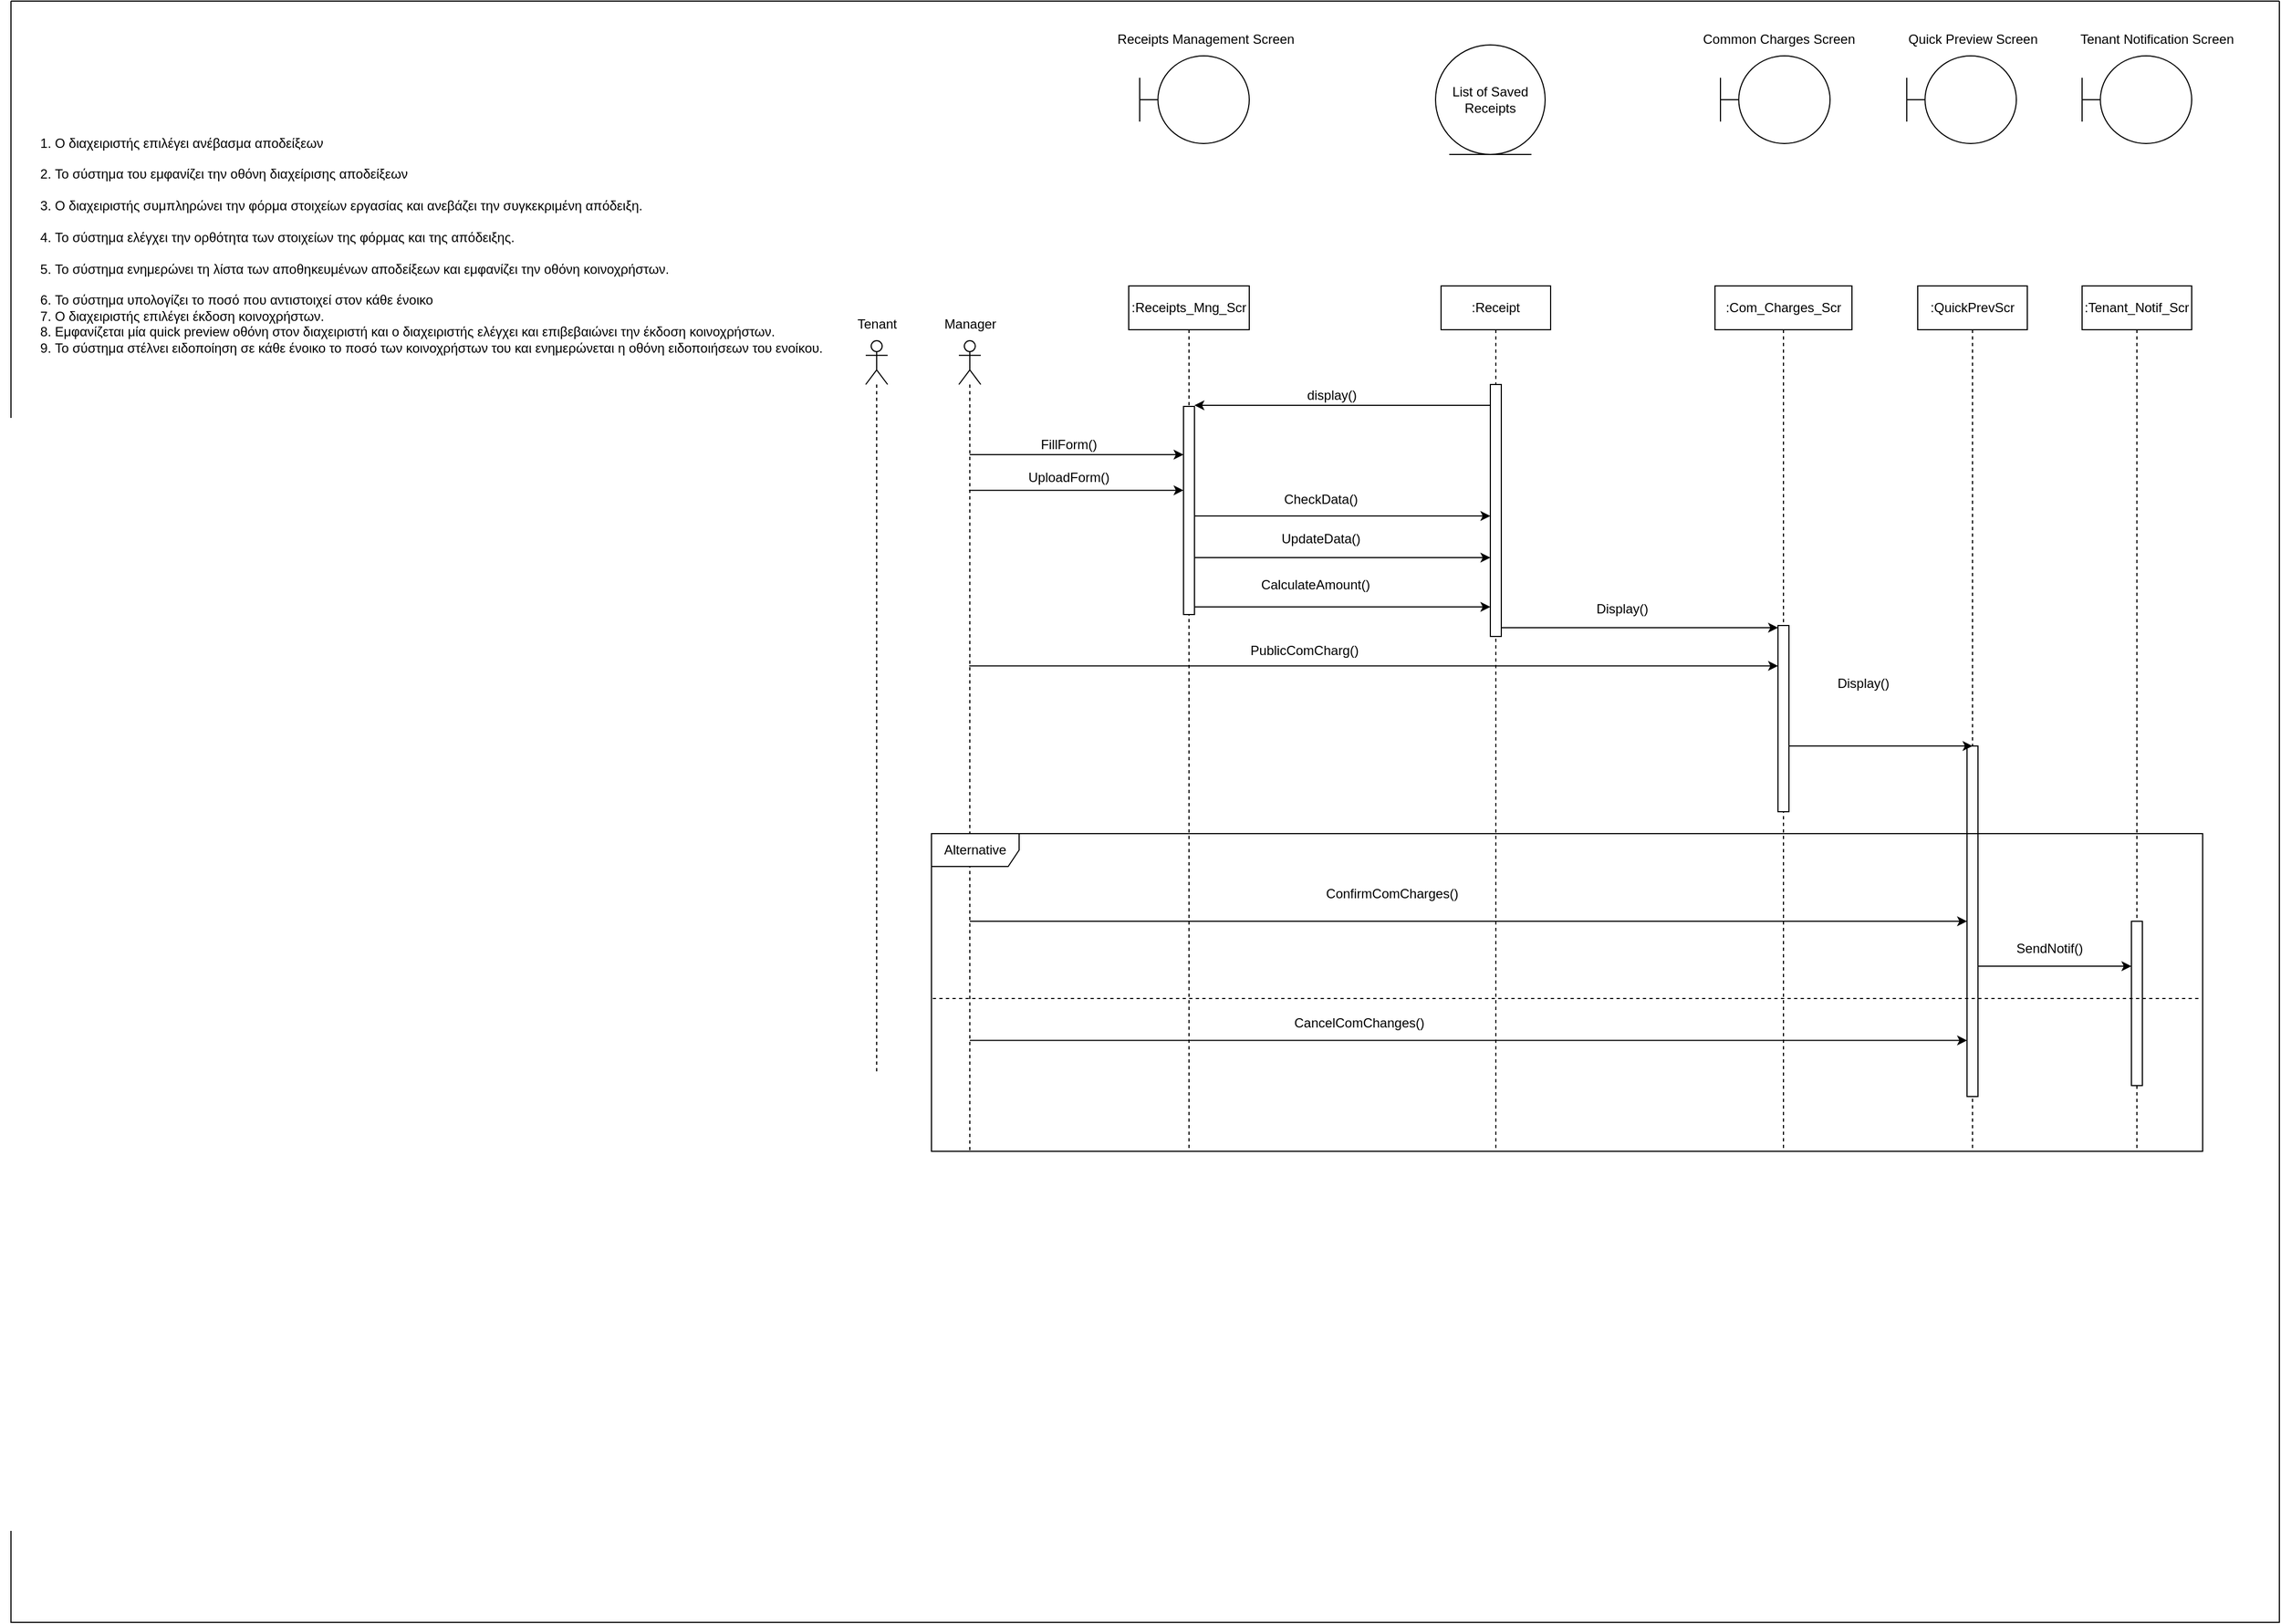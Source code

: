 <mxfile version="26.2.14">
  <diagram name="Page-1" id="ME4cV6upZ1nNScbVDBN3">
    <mxGraphModel dx="6280" dy="2743" grid="1" gridSize="10" guides="1" tooltips="1" connect="1" arrows="1" fold="1" page="1" pageScale="1" pageWidth="850" pageHeight="1100" math="0" shadow="0">
      <root>
        <mxCell id="0" />
        <mxCell id="1" parent="0" />
        <mxCell id="AGN54h7i6z_xkLzeLt6x-1" value="&lt;br&gt;&lt;div&gt;&lt;ol style=&quot;margin-top: 0in;&quot; type=&quot;1&quot; start=&quot;1&quot;&gt;&lt;li style=&quot;text-align: left;&quot; class=&quot;MsoNormal&quot;&gt;&lt;span lang=&quot;EL&quot;&gt;Ο διαχειριστής επιλέγει&amp;nbsp;ανέβασμα αποδείξεων&lt;/span&gt;&lt;/li&gt;&lt;font style=&quot;color: light-dark(rgb(0, 0, 0), rgb(255, 255, 255));&quot;&gt;&lt;div style=&quot;text-align: left;&quot;&gt;&lt;br&gt;&lt;/div&gt;&lt;/font&gt;&lt;li style=&quot;text-align: left;&quot; class=&quot;MsoNormal&quot;&gt;&lt;span lang=&quot;EL&quot;&gt;Το σύστημα του εμφανίζει την οθόνη διαχείρισης αποδείξεων&lt;/span&gt;&lt;/li&gt;&lt;font style=&quot;color: light-dark(rgb(0, 0, 0), rgb(255, 255, 255));&quot;&gt;&lt;div style=&quot;text-align: left;&quot;&gt;&lt;br&gt;&lt;/div&gt;&lt;/font&gt;&lt;li style=&quot;text-align: left;&quot; class=&quot;MsoNormal&quot;&gt;&lt;span lang=&quot;EL&quot;&gt;Ο διαχειριστής συμπληρώνει την φόρμα&amp;nbsp;στοιχείων εργασίας&amp;nbsp;και ανεβάζει την συγκεκριμένη απόδειξη.&lt;/span&gt;&lt;/li&gt;&lt;font style=&quot;color: light-dark(rgb(0, 0, 0), rgb(255, 255, 255));&quot;&gt;&lt;div style=&quot;text-align: left;&quot;&gt;&lt;br&gt;&lt;/div&gt;&lt;/font&gt;&lt;li style=&quot;text-align: left;&quot; class=&quot;MsoNormal&quot;&gt;&lt;span lang=&quot;EL&quot;&gt;Το σύστημα ελέγχει την ορθότητα των στοιχείων της φόρμας και της απόδειξης.&lt;/span&gt;&lt;/li&gt;&lt;font style=&quot;color: light-dark(rgb(0, 0, 0), rgb(255, 255, 255));&quot;&gt;&lt;div style=&quot;text-align: left;&quot;&gt;&lt;br&gt;&lt;/div&gt;&lt;/font&gt;&lt;li style=&quot;text-align: left;&quot; class=&quot;MsoNormal&quot;&gt;&lt;font style=&quot;color: light-dark(rgb(0, 0, 0), rgb(255, 255, 255));&quot;&gt;&lt;span lang=&quot;EL&quot;&gt;Το σύστημα ενημερώνει τη&lt;/span&gt;&lt;span lang=&quot;EL&quot;&gt;&amp;nbsp;λίστα των αποθηκευμένων αποδείξεων&amp;nbsp;&lt;/span&gt;&lt;span lang=&quot;EL&quot;&gt;και εμφανίζει την οθόνη κοινοχρήστων&lt;/span&gt;&lt;span lang=&quot;EL&quot;&gt;. &amp;nbsp;&amp;nbsp;&amp;nbsp;&lt;/span&gt;&lt;/font&gt;&lt;/li&gt;&lt;font style=&quot;color: light-dark(rgb(0, 0, 0), rgb(255, 255, 255));&quot;&gt;&lt;div style=&quot;text-align: left;&quot;&gt;&lt;br&gt;&lt;/div&gt;&lt;/font&gt;&lt;li style=&quot;text-align: left;&quot; class=&quot;MsoNormal&quot;&gt;&lt;span lang=&quot;EL&quot;&gt;Το σύστημα υπολογίζει το ποσό που αντιστοιχεί στον κάθε ένοικο&lt;/span&gt;&lt;/li&gt;&lt;li style=&quot;text-align: left;&quot; class=&quot;MsoNormal&quot;&gt;&lt;font style=&quot;color: light-dark(rgb(0, 0, 0), rgb(255, 255, 255));&quot;&gt;Ο διαχειριστής&amp;nbsp;&lt;span style=&quot;background-color: transparent;&quot; lang=&quot;EL&quot;&gt;επιλέγει&lt;/span&gt;&lt;span style=&quot;background-color: transparent;&quot; lang=&quot;EL&quot;&gt;&amp;nbsp;έκδοση κοινοχρήστων.&lt;/span&gt;&lt;/font&gt;&lt;/li&gt;&lt;li style=&quot;text-align: left;&quot; class=&quot;MsoNormal&quot;&gt;&lt;font style=&quot;color: light-dark(rgb(0, 0, 0), rgb(255, 255, 255));&quot;&gt;Εμφανίζεται&lt;span style=&quot;background-color: transparent;&quot; lang=&quot;EL&quot;&gt;&amp;nbsp;&lt;/span&gt;&lt;span style=&quot;background-color: transparent;&quot; lang=&quot;EL&quot;&gt;μία&lt;/span&gt;&lt;span style=&quot;background-color: transparent;&quot; lang=&quot;EL&quot;&gt;&amp;nbsp;&lt;/span&gt;&lt;span style=&quot;background-color: transparent;&quot;&gt;quick&lt;/span&gt;&lt;span style=&quot;background-color: transparent;&quot;&gt;&amp;nbsp;&lt;/span&gt;&lt;span style=&quot;background-color: transparent;&quot;&gt;preview&lt;/span&gt;&lt;span style=&quot;background-color: transparent;&quot;&gt;&amp;nbsp;&lt;/span&gt;&lt;span style=&quot;background-color: transparent;&quot; lang=&quot;EL&quot;&gt;οθόνη&amp;nbsp;&lt;/span&gt;&lt;span style=&quot;background-color: transparent;&quot; lang=&quot;EL&quot;&gt;στον διαχειριστή και ο διαχειριστής ελέγχει και επιβεβαιώνει την έκδοση κοινοχρήστων.&lt;/span&gt;&lt;/font&gt;&lt;/li&gt;&lt;li style=&quot;text-align: left;&quot; class=&quot;MsoNormal&quot;&gt;&lt;font style=&quot;background-color: transparent; color: light-dark(rgb(0, 0, 0), rgb(255, 255, 255));&quot;&gt;Το σύστημα στέλνει ειδοποίηση σε κάθε ένοικο το ποσό&amp;nbsp;&lt;/font&gt;&lt;font style=&quot;background-color: transparent; color: light-dark(rgb(0, 0, 0), rgb(255, 255, 255));&quot;&gt;των κοινοχρήστων του&amp;nbsp;&lt;/font&gt;&lt;span style=&quot;background-color: transparent; color: light-dark(rgb(0, 0, 0), rgb(255, 255, 255));&quot;&gt;και ενημερώνεται η οθόνη ειδοποιήσεων του ενοίκου.&lt;/span&gt;&lt;/li&gt;&lt;/ol&gt;&lt;div style=&quot;text-align: left;&quot;&gt;&lt;span style=&quot;font-size: 12pt; line-height: 18.4px; font-family: Aptos, sans-serif;&quot; lang=&quot;EL&quot;&gt;&lt;span style=&quot;color: rgb(76, 148, 216);&quot;&gt;&lt;br&gt;&lt;/span&gt;&lt;/span&gt;&lt;/div&gt;&lt;div&gt;&lt;span style=&quot;font-size: 12pt; line-height: 18.4px; font-family: Aptos, sans-serif;&quot; lang=&quot;EL&quot;&gt;&lt;span style=&quot;color: rgb(76, 148, 216);&quot;&gt;&lt;br&gt;&lt;/span&gt;&lt;/span&gt;&lt;/div&gt;&lt;/div&gt;" style="text;html=1;align=center;verticalAlign=middle;resizable=0;points=[];autosize=1;strokeColor=none;fillColor=none;" parent="1" vertex="1">
          <mxGeometry y="290" width="760" height="280" as="geometry" />
        </mxCell>
        <mxCell id="AGN54h7i6z_xkLzeLt6x-2" value="" style="shape=umlBoundary;whiteSpace=wrap;html=1;" parent="1" vertex="1">
          <mxGeometry x="1040" y="240" width="100" height="80" as="geometry" />
        </mxCell>
        <mxCell id="AGN54h7i6z_xkLzeLt6x-3" value="Receipts Management Screen" style="text;html=1;align=center;verticalAlign=middle;resizable=1;points=[];autosize=1;strokeColor=none;fillColor=none;movable=1;rotatable=1;deletable=1;editable=1;locked=0;connectable=1;" parent="1" vertex="1">
          <mxGeometry x="1010" y="210" width="180" height="30" as="geometry" />
        </mxCell>
        <mxCell id="AGN54h7i6z_xkLzeLt6x-4" value="" style="shape=umlBoundary;whiteSpace=wrap;html=1;" parent="1" vertex="1">
          <mxGeometry x="1570" y="240" width="100" height="80" as="geometry" />
        </mxCell>
        <mxCell id="AGN54h7i6z_xkLzeLt6x-5" value="Common Charges Screen" style="text;html=1;align=center;verticalAlign=middle;resizable=0;points=[];autosize=1;strokeColor=none;fillColor=none;" parent="1" vertex="1">
          <mxGeometry x="1542.5" y="210" width="160" height="30" as="geometry" />
        </mxCell>
        <mxCell id="AGN54h7i6z_xkLzeLt6x-6" value="" style="shape=umlBoundary;whiteSpace=wrap;html=1;" parent="1" vertex="1">
          <mxGeometry x="1740" y="240" width="100" height="80" as="geometry" />
        </mxCell>
        <mxCell id="AGN54h7i6z_xkLzeLt6x-7" value="Quick Preview Screen" style="text;html=1;align=center;verticalAlign=middle;resizable=0;points=[];autosize=1;strokeColor=none;fillColor=none;" parent="1" vertex="1">
          <mxGeometry x="1730" y="210" width="140" height="30" as="geometry" />
        </mxCell>
        <mxCell id="AGN54h7i6z_xkLzeLt6x-8" value="" style="shape=umlBoundary;whiteSpace=wrap;html=1;" parent="1" vertex="1">
          <mxGeometry x="1900" y="240" width="100" height="80" as="geometry" />
        </mxCell>
        <mxCell id="AGN54h7i6z_xkLzeLt6x-9" value="Tenant Notification Screen" style="text;html=1;align=center;verticalAlign=middle;resizable=0;points=[];autosize=1;strokeColor=none;fillColor=none;" parent="1" vertex="1">
          <mxGeometry x="1887.5" y="210" width="160" height="30" as="geometry" />
        </mxCell>
        <mxCell id="AGN54h7i6z_xkLzeLt6x-10" value=":Receipts_Mng_Scr" style="shape=umlLifeline;perimeter=lifelinePerimeter;whiteSpace=wrap;html=1;container=1;dropTarget=0;collapsible=0;recursiveResize=0;outlineConnect=0;portConstraint=eastwest;newEdgeStyle={&quot;curved&quot;:0,&quot;rounded&quot;:0};" parent="1" vertex="1">
          <mxGeometry x="1030" y="450" width="110" height="790" as="geometry" />
        </mxCell>
        <mxCell id="AGN54h7i6z_xkLzeLt6x-11" value="" style="html=1;points=[[0,0,0,0,-1],[0,0.54,0,0,0],[1,0,0,0,-1],[1,0.09,0,0,0],[1,0.43,0,0,0],[1,1,0,0,-5]];perimeter=orthogonalPerimeter;outlineConnect=0;targetShapes=umlLifeline;portConstraint=eastwest;newEdgeStyle={&quot;curved&quot;:0,&quot;rounded&quot;:0};" parent="AGN54h7i6z_xkLzeLt6x-10" vertex="1">
          <mxGeometry x="50" y="110" width="10" height="190" as="geometry" />
        </mxCell>
        <mxCell id="AGN54h7i6z_xkLzeLt6x-12" value=":QuickPrevScr" style="shape=umlLifeline;perimeter=lifelinePerimeter;whiteSpace=wrap;html=1;container=1;dropTarget=0;collapsible=0;recursiveResize=0;outlineConnect=0;portConstraint=eastwest;newEdgeStyle={&quot;curved&quot;:0,&quot;rounded&quot;:0};" parent="1" vertex="1">
          <mxGeometry x="1750" y="450" width="100" height="790" as="geometry" />
        </mxCell>
        <mxCell id="AGN54h7i6z_xkLzeLt6x-13" value="" style="html=1;points=[[0,0,0,0,5],[0,0.25,0,0,0],[0,0.33,0,0,0],[0,0.5,0,0,0],[0,0.67,0,0,0],[0,0.84,0,0,0],[0,1,0,0,-5],[1,0,0,0,5],[1,0.25,0,0,0],[1,0.33,0,0,0],[1,0.5,0,0,0],[1,0.67,0,0,0],[1,0.75,0,0,0],[1,1,0,0,-5]];perimeter=orthogonalPerimeter;outlineConnect=0;targetShapes=umlLifeline;portConstraint=eastwest;newEdgeStyle={&quot;curved&quot;:0,&quot;rounded&quot;:0};" parent="AGN54h7i6z_xkLzeLt6x-12" vertex="1">
          <mxGeometry x="45" y="420" width="10" height="320" as="geometry" />
        </mxCell>
        <mxCell id="AGN54h7i6z_xkLzeLt6x-14" value=":Tenant_Notif_Scr" style="shape=umlLifeline;perimeter=lifelinePerimeter;whiteSpace=wrap;html=1;container=1;dropTarget=0;collapsible=0;recursiveResize=0;outlineConnect=0;portConstraint=eastwest;newEdgeStyle={&quot;curved&quot;:0,&quot;rounded&quot;:0};" parent="1" vertex="1">
          <mxGeometry x="1900" y="450" width="100" height="790" as="geometry" />
        </mxCell>
        <mxCell id="AGN54h7i6z_xkLzeLt6x-15" value="" style="html=1;points=[[0,0,0,0,5],[0,1,0,0,-5],[1,0,0,0,5],[1,1,0,0,-5]];perimeter=orthogonalPerimeter;outlineConnect=0;targetShapes=umlLifeline;portConstraint=eastwest;newEdgeStyle={&quot;curved&quot;:0,&quot;rounded&quot;:0};" parent="AGN54h7i6z_xkLzeLt6x-14" vertex="1">
          <mxGeometry x="45" y="580" width="10" height="150" as="geometry" />
        </mxCell>
        <mxCell id="AGN54h7i6z_xkLzeLt6x-16" value=":Com_Charges_Scr" style="shape=umlLifeline;perimeter=lifelinePerimeter;whiteSpace=wrap;html=1;container=1;dropTarget=0;collapsible=0;recursiveResize=0;outlineConnect=0;portConstraint=eastwest;newEdgeStyle={&quot;curved&quot;:0,&quot;rounded&quot;:0};" parent="1" vertex="1">
          <mxGeometry x="1565" y="450" width="125" height="790" as="geometry" />
        </mxCell>
        <mxCell id="AGN54h7i6z_xkLzeLt6x-17" value="" style="html=1;points=[[0,0,0,0,5],[0,1,0,0,-5],[1,0,0,0,5],[1,1,0,0,-5]];perimeter=orthogonalPerimeter;outlineConnect=0;targetShapes=umlLifeline;portConstraint=eastwest;newEdgeStyle={&quot;curved&quot;:0,&quot;rounded&quot;:0};" parent="AGN54h7i6z_xkLzeLt6x-16" vertex="1">
          <mxGeometry x="57.5" y="310" width="10" height="170" as="geometry" />
        </mxCell>
        <mxCell id="AGN54h7i6z_xkLzeLt6x-18" value="" style="shape=umlLifeline;perimeter=lifelinePerimeter;whiteSpace=wrap;html=1;container=1;dropTarget=0;collapsible=0;recursiveResize=0;outlineConnect=0;portConstraint=eastwest;newEdgeStyle={&quot;curved&quot;:0,&quot;rounded&quot;:0};participant=umlActor;points=[[1,0.09,0,0,0],[1,0.17,0,0,0],[1,0.18,0,0,0],[1,0.27,0,0,0],[1,0.33,0,0,0],[1,0.36,0,0,0],[1,0.45,0,0,0],[1,0.5,0,0,0],[1,0.55,0,0,0],[1,0.64,0,0,0],[1,0.67,0,0,0],[1,0.73,0,0,0],[1,0.82,0,0,0],[1,0.83,0,0,0],[1,0.91,0,0,0]];" parent="1" vertex="1">
          <mxGeometry x="875" y="500" width="20" height="740" as="geometry" />
        </mxCell>
        <mxCell id="AGN54h7i6z_xkLzeLt6x-19" value="" style="shape=umlLifeline;perimeter=lifelinePerimeter;whiteSpace=wrap;html=1;container=1;dropTarget=0;collapsible=0;recursiveResize=0;outlineConnect=0;portConstraint=eastwest;newEdgeStyle={&quot;curved&quot;:0,&quot;rounded&quot;:0};participant=umlActor;" parent="1" vertex="1">
          <mxGeometry x="790" y="500" width="20" height="670" as="geometry" />
        </mxCell>
        <mxCell id="AGN54h7i6z_xkLzeLt6x-20" value="Manager" style="text;html=1;align=center;verticalAlign=middle;resizable=0;points=[];autosize=1;strokeColor=none;fillColor=none;" parent="1" vertex="1">
          <mxGeometry x="850" y="470" width="70" height="30" as="geometry" />
        </mxCell>
        <mxCell id="AGN54h7i6z_xkLzeLt6x-21" value="Tenant" style="text;html=1;align=center;verticalAlign=middle;resizable=0;points=[];autosize=1;strokeColor=none;fillColor=none;" parent="1" vertex="1">
          <mxGeometry x="770" y="470" width="60" height="30" as="geometry" />
        </mxCell>
        <mxCell id="AGN54h7i6z_xkLzeLt6x-22" value="" style="endArrow=classic;html=1;rounded=0;" parent="1" edge="1">
          <mxGeometry width="50" height="50" relative="1" as="geometry">
            <mxPoint x="884.894" y="604" as="sourcePoint" />
            <mxPoint x="1080" y="604" as="targetPoint" />
          </mxGeometry>
        </mxCell>
        <mxCell id="AGN54h7i6z_xkLzeLt6x-23" value="FillForm()" style="text;html=1;align=center;verticalAlign=middle;resizable=0;points=[];autosize=1;strokeColor=none;fillColor=none;" parent="1" vertex="1">
          <mxGeometry x="940" y="580" width="70" height="30" as="geometry" />
        </mxCell>
        <mxCell id="AGN54h7i6z_xkLzeLt6x-24" value="List of Saved Receipts" style="ellipse;shape=umlEntity;whiteSpace=wrap;html=1;" parent="1" vertex="1">
          <mxGeometry x="1310" y="230" width="100" height="100" as="geometry" />
        </mxCell>
        <mxCell id="AGN54h7i6z_xkLzeLt6x-25" value=":Receipt" style="shape=umlLifeline;perimeter=lifelinePerimeter;whiteSpace=wrap;html=1;container=1;dropTarget=0;collapsible=0;recursiveResize=0;outlineConnect=0;portConstraint=eastwest;newEdgeStyle={&quot;curved&quot;:0,&quot;rounded&quot;:0};" parent="1" vertex="1">
          <mxGeometry x="1315" y="450" width="100" height="790" as="geometry" />
        </mxCell>
        <mxCell id="AGN54h7i6z_xkLzeLt6x-26" value="" style="html=1;points=[[0,0,0,0,-2],[0,1,0,0,-5],[1,0,0,0,5],[1,1,0,0,-5]];perimeter=orthogonalPerimeter;outlineConnect=0;targetShapes=umlLifeline;portConstraint=eastwest;newEdgeStyle={&quot;curved&quot;:0,&quot;rounded&quot;:0};" parent="AGN54h7i6z_xkLzeLt6x-25" vertex="1">
          <mxGeometry x="45" y="90" width="10" height="230" as="geometry" />
        </mxCell>
        <mxCell id="AGN54h7i6z_xkLzeLt6x-27" value="" style="endArrow=classic;html=1;rounded=0;" parent="1" edge="1">
          <mxGeometry width="50" height="50" relative="1" as="geometry">
            <mxPoint x="1090" y="660" as="sourcePoint" />
            <mxPoint x="1360" y="660" as="targetPoint" />
          </mxGeometry>
        </mxCell>
        <mxCell id="AGN54h7i6z_xkLzeLt6x-28" value="CheckData()" style="text;html=1;align=center;verticalAlign=middle;resizable=0;points=[];autosize=1;strokeColor=none;fillColor=none;rotation=0;" parent="1" vertex="1">
          <mxGeometry x="1160" y="630" width="90" height="30" as="geometry" />
        </mxCell>
        <mxCell id="AGN54h7i6z_xkLzeLt6x-29" value="" style="endArrow=classic;html=1;rounded=0;" parent="1" edge="1">
          <mxGeometry width="50" height="50" relative="1" as="geometry">
            <mxPoint x="1090" y="743" as="sourcePoint" />
            <mxPoint x="1360" y="743" as="targetPoint" />
          </mxGeometry>
        </mxCell>
        <mxCell id="AGN54h7i6z_xkLzeLt6x-30" value="" style="endArrow=classic;html=1;rounded=0;entryX=0;entryY=0;entryDx=0;entryDy=5;entryPerimeter=0;" parent="1" edge="1">
          <mxGeometry width="50" height="50" relative="1" as="geometry">
            <mxPoint x="1090" y="698" as="sourcePoint" />
            <mxPoint x="1360" y="698" as="targetPoint" />
          </mxGeometry>
        </mxCell>
        <mxCell id="AGN54h7i6z_xkLzeLt6x-31" value="UpdateData()" style="text;html=1;align=center;verticalAlign=middle;resizable=0;points=[];autosize=1;strokeColor=none;fillColor=none;" parent="1" vertex="1">
          <mxGeometry x="1155" y="666" width="100" height="30" as="geometry" />
        </mxCell>
        <mxCell id="AGN54h7i6z_xkLzeLt6x-32" value="CalculateAmount()" style="text;html=1;align=center;verticalAlign=middle;resizable=0;points=[];autosize=1;strokeColor=none;fillColor=none;" parent="1" vertex="1">
          <mxGeometry x="1140" y="708" width="120" height="30" as="geometry" />
        </mxCell>
        <mxCell id="AGN54h7i6z_xkLzeLt6x-33" value="" style="endArrow=classic;html=1;rounded=0;" parent="1" target="AGN54h7i6z_xkLzeLt6x-17" edge="1">
          <mxGeometry width="50" height="50" relative="1" as="geometry">
            <mxPoint x="1370" y="762" as="sourcePoint" />
            <mxPoint x="1622.5" y="762" as="targetPoint" />
          </mxGeometry>
        </mxCell>
        <mxCell id="AGN54h7i6z_xkLzeLt6x-34" value="Display()" style="text;html=1;align=center;verticalAlign=middle;resizable=0;points=[];autosize=1;strokeColor=none;fillColor=none;" parent="1" vertex="1">
          <mxGeometry x="1445" y="730" width="70" height="30" as="geometry" />
        </mxCell>
        <mxCell id="AGN54h7i6z_xkLzeLt6x-35" value="" style="endArrow=classic;html=1;rounded=0;" parent="1" edge="1">
          <mxGeometry width="50" height="50" relative="1" as="geometry">
            <mxPoint x="884.389" y="796.89" as="sourcePoint" />
            <mxPoint x="1622.5" y="796.89" as="targetPoint" />
          </mxGeometry>
        </mxCell>
        <mxCell id="AGN54h7i6z_xkLzeLt6x-36" value="PublicComCharg()" style="text;html=1;align=center;verticalAlign=middle;resizable=0;points=[];autosize=1;strokeColor=none;fillColor=none;" parent="1" vertex="1">
          <mxGeometry x="1130" y="768" width="120" height="30" as="geometry" />
        </mxCell>
        <mxCell id="AGN54h7i6z_xkLzeLt6x-37" value="" style="endArrow=classic;html=1;rounded=0;" parent="1" source="AGN54h7i6z_xkLzeLt6x-17" edge="1">
          <mxGeometry width="50" height="50" relative="1" as="geometry">
            <mxPoint x="1640" y="870" as="sourcePoint" />
            <mxPoint x="1800" y="870" as="targetPoint" />
            <Array as="points">
              <mxPoint x="1710" y="870" />
            </Array>
          </mxGeometry>
        </mxCell>
        <mxCell id="AGN54h7i6z_xkLzeLt6x-38" value="Display()" style="text;html=1;align=center;verticalAlign=middle;resizable=0;points=[];autosize=1;strokeColor=none;fillColor=none;" parent="1" vertex="1">
          <mxGeometry x="1665" y="798" width="70" height="30" as="geometry" />
        </mxCell>
        <mxCell id="AGN54h7i6z_xkLzeLt6x-39" value="" style="endArrow=classic;html=1;rounded=0;entryX=0;entryY=0.5;entryDx=0;entryDy=0;entryPerimeter=0;" parent="1" source="AGN54h7i6z_xkLzeLt6x-18" target="AGN54h7i6z_xkLzeLt6x-13" edge="1">
          <mxGeometry width="50" height="50" relative="1" as="geometry">
            <mxPoint x="894.999" y="1030" as="sourcePoint" />
            <mxPoint x="1805" y="1085" as="targetPoint" />
          </mxGeometry>
        </mxCell>
        <mxCell id="AGN54h7i6z_xkLzeLt6x-40" value="ConfirmComCharges()" style="text;html=1;align=center;verticalAlign=middle;resizable=0;points=[];autosize=1;strokeColor=none;fillColor=none;" parent="1" vertex="1">
          <mxGeometry x="1200" y="990" width="140" height="30" as="geometry" />
        </mxCell>
        <mxCell id="AGN54h7i6z_xkLzeLt6x-41" value="" style="endArrow=classic;html=1;rounded=0;" parent="1" source="AGN54h7i6z_xkLzeLt6x-13" target="AGN54h7i6z_xkLzeLt6x-15" edge="1">
          <mxGeometry width="50" height="50" relative="1" as="geometry">
            <mxPoint x="1810" y="1071" as="sourcePoint" />
            <mxPoint x="1920" y="1030" as="targetPoint" />
            <Array as="points">
              <mxPoint x="1870" y="1071" />
            </Array>
          </mxGeometry>
        </mxCell>
        <mxCell id="AGN54h7i6z_xkLzeLt6x-42" value="SendNotif()" style="text;html=1;align=center;verticalAlign=middle;resizable=0;points=[];autosize=1;strokeColor=none;fillColor=none;" parent="1" vertex="1">
          <mxGeometry x="1830" y="1040" width="80" height="30" as="geometry" />
        </mxCell>
        <mxCell id="mj_cr7uTZJCc8QgizzGS-1" value="" style="endArrow=classic;html=1;rounded=0;entryX=0;entryY=0.54;entryDx=0;entryDy=0;entryPerimeter=0;" edge="1" parent="1">
          <mxGeometry width="50" height="50" relative="1" as="geometry">
            <mxPoint x="884.25" y="636.6" as="sourcePoint" />
            <mxPoint x="1080" y="636.6" as="targetPoint" />
          </mxGeometry>
        </mxCell>
        <mxCell id="mj_cr7uTZJCc8QgizzGS-2" value="UploadForm()" style="text;html=1;align=center;verticalAlign=middle;resizable=0;points=[];autosize=1;strokeColor=none;fillColor=none;" vertex="1" parent="1">
          <mxGeometry x="925" y="610" width="100" height="30" as="geometry" />
        </mxCell>
        <mxCell id="mj_cr7uTZJCc8QgizzGS-4" value="Alternative" style="shape=umlFrame;whiteSpace=wrap;html=1;pointerEvents=0;width=80;height=30;" vertex="1" parent="1">
          <mxGeometry x="850" y="950" width="1160" height="290" as="geometry" />
        </mxCell>
        <mxCell id="mj_cr7uTZJCc8QgizzGS-7" value="" style="endArrow=none;dashed=1;html=1;rounded=0;entryX=0.999;entryY=0.519;entryDx=0;entryDy=0;entryPerimeter=0;exitX=0.001;exitY=0.519;exitDx=0;exitDy=0;exitPerimeter=0;" edge="1" parent="1" source="mj_cr7uTZJCc8QgizzGS-4" target="mj_cr7uTZJCc8QgizzGS-4">
          <mxGeometry width="50" height="50" relative="1" as="geometry">
            <mxPoint x="1250" y="1390" as="sourcePoint" />
            <mxPoint x="1930" y="1450" as="targetPoint" />
          </mxGeometry>
        </mxCell>
        <mxCell id="mj_cr7uTZJCc8QgizzGS-9" value="" style="endArrow=classic;html=1;rounded=0;entryX=0;entryY=0.84;entryDx=0;entryDy=0;entryPerimeter=0;" edge="1" parent="1" source="AGN54h7i6z_xkLzeLt6x-18" target="AGN54h7i6z_xkLzeLt6x-13">
          <mxGeometry width="50" height="50" relative="1" as="geometry">
            <mxPoint x="890" y="1160" as="sourcePoint" />
            <mxPoint x="1790" y="1160" as="targetPoint" />
          </mxGeometry>
        </mxCell>
        <mxCell id="mj_cr7uTZJCc8QgizzGS-11" value="CancelComChanges()" style="text;html=1;align=center;verticalAlign=middle;resizable=0;points=[];autosize=1;strokeColor=none;fillColor=none;" vertex="1" parent="1">
          <mxGeometry x="1170" y="1108" width="140" height="30" as="geometry" />
        </mxCell>
        <mxCell id="mj_cr7uTZJCc8QgizzGS-12" value="" style="endArrow=classic;html=1;rounded=0;entryX=1;entryY=0;entryDx=0;entryDy=-1;entryPerimeter=0;" edge="1" parent="1" source="AGN54h7i6z_xkLzeLt6x-26" target="AGN54h7i6z_xkLzeLt6x-11">
          <mxGeometry width="50" height="50" relative="1" as="geometry">
            <mxPoint x="894" y="569" as="sourcePoint" />
            <mxPoint x="1110" y="560" as="targetPoint" />
          </mxGeometry>
        </mxCell>
        <mxCell id="mj_cr7uTZJCc8QgizzGS-14" value="display()" style="text;html=1;align=center;verticalAlign=middle;resizable=0;points=[];autosize=1;strokeColor=none;fillColor=none;" vertex="1" parent="1">
          <mxGeometry x="1180" y="535" width="70" height="30" as="geometry" />
        </mxCell>
        <mxCell id="mj_cr7uTZJCc8QgizzGS-17" value="" style="swimlane;startSize=0;" vertex="1" parent="1">
          <mxGeometry x="10" y="190" width="2070" height="1480" as="geometry" />
        </mxCell>
      </root>
    </mxGraphModel>
  </diagram>
</mxfile>

